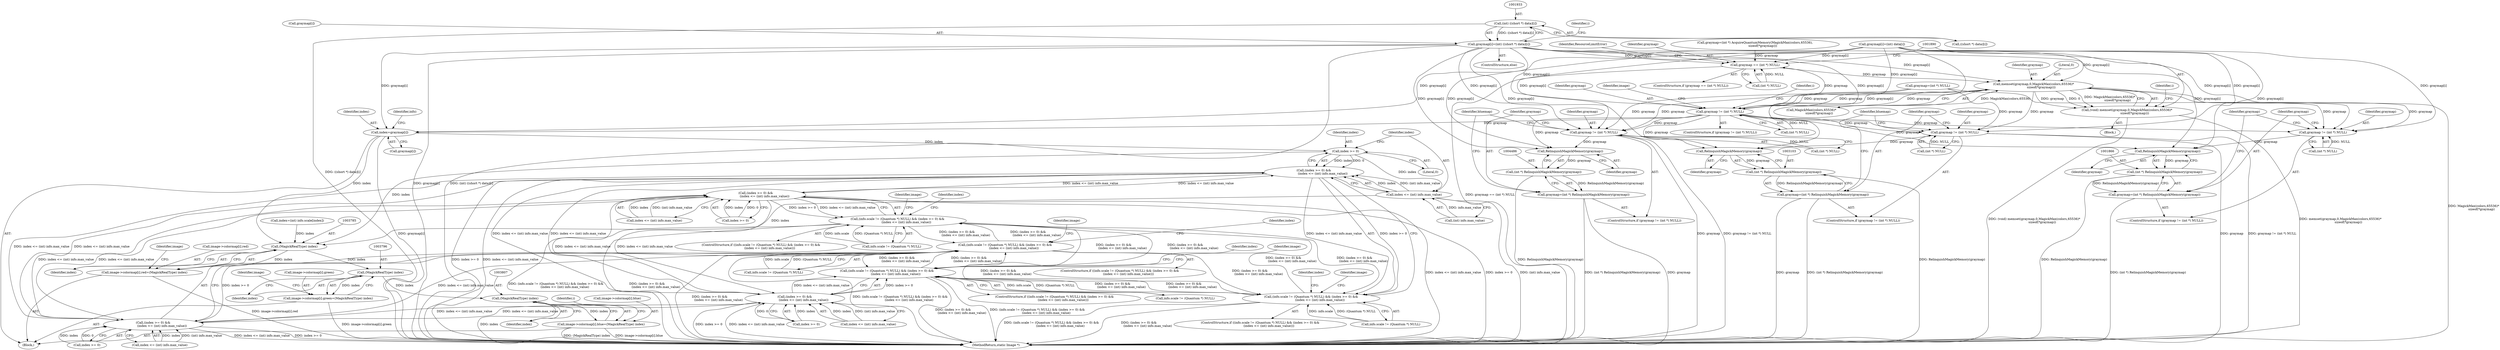 digraph "0_ImageMagick_6b6bff054d569a77973f2140c0e86366e6168a6c_0@array" {
"1001932" [label="(Call,(int) ((short *) data)[i])"];
"1001928" [label="(Call,graymap[i]=(int) ((short *) data)[i])"];
"1001858" [label="(Call,graymap != (int *) NULL)"];
"1001867" [label="(Call,RelinquishMagickMemory(graymap))"];
"1001865" [label="(Call,(int *) RelinquishMagickMemory(graymap))"];
"1001863" [label="(Call,graymap=(int *) RelinquishMagickMemory(graymap))"];
"1001881" [label="(Call,graymap == (int *) NULL)"];
"1001891" [label="(Call,memset(graymap,0,MagickMax(colors,65536)*\n                sizeof(*graymap)))"];
"1001889" [label="(Call,(void) memset(graymap,0,MagickMax(colors,65536)*\n                sizeof(*graymap)))"];
"1003095" [label="(Call,graymap != (int *) NULL)"];
"1003104" [label="(Call,RelinquishMagickMemory(graymap))"];
"1003102" [label="(Call,(int *) RelinquishMagickMemory(graymap))"];
"1003100" [label="(Call,graymap=(int *) RelinquishMagickMemory(graymap))"];
"1003725" [label="(Call,graymap != (int *) NULL)"];
"1003742" [label="(Call,index=graymap[i])"];
"1003757" [label="(Call,index >= 0)"];
"1003756" [label="(Call,(index >= 0) &&\n                  (index <= (int) info.max_value))"];
"1003567" [label="(Call,(index >= 0) &&\n                  (index <= (int) info.max_value))"];
"1003559" [label="(Call,(info.scale != (Quantum *) NULL) && (index >= 0) &&\n                  (index <= (int) info.max_value))"];
"1003622" [label="(Call,(info.scale != (Quantum *) NULL) && (index >= 0) &&\n                  (index <= (int) info.max_value))"];
"1003685" [label="(Call,(info.scale != (Quantum *) NULL) && (index >= 0) &&\n                  (index <= (int) info.max_value))"];
"1003748" [label="(Call,(info.scale != (Quantum *) NULL) && (index >= 0) &&\n                  (index <= (int) info.max_value))"];
"1003630" [label="(Call,(index >= 0) &&\n                  (index <= (int) info.max_value))"];
"1003693" [label="(Call,(index >= 0) &&\n                  (index <= (int) info.max_value))"];
"1003760" [label="(Call,index <= (int) info.max_value)"];
"1003784" [label="(Call,(MagickRealType) index)"];
"1003776" [label="(Call,image->colormap[i].red=(MagickRealType) index)"];
"1003795" [label="(Call,(MagickRealType) index)"];
"1003787" [label="(Call,image->colormap[i].green=(MagickRealType) index)"];
"1003806" [label="(Call,(MagickRealType) index)"];
"1003798" [label="(Call,image->colormap[i].blue=(MagickRealType) index)"];
"1004478" [label="(Call,graymap != (int *) NULL)"];
"1004487" [label="(Call,RelinquishMagickMemory(graymap))"];
"1004485" [label="(Call,(int *) RelinquishMagickMemory(graymap))"];
"1004483" [label="(Call,graymap=(int *) RelinquishMagickMemory(graymap))"];
"1003726" [label="(Identifier,graymap)"];
"1003631" [label="(Call,index >= 0)"];
"1003748" [label="(Call,(info.scale != (Quantum *) NULL) && (index >= 0) &&\n                  (index <= (int) info.max_value))"];
"1003791" [label="(Identifier,image)"];
"1003571" [label="(Call,index <= (int) info.max_value)"];
"1001891" [label="(Call,memset(graymap,0,MagickMax(colors,65536)*\n                sizeof(*graymap)))"];
"1003101" [label="(Identifier,graymap)"];
"1003096" [label="(Identifier,graymap)"];
"1003686" [label="(Call,info.scale != (Quantum *) NULL)"];
"1004483" [label="(Call,graymap=(int *) RelinquishMagickMemory(graymap))"];
"1003684" [label="(ControlStructure,if ((info.scale != (Quantum *) NULL) && (index >= 0) &&\n                  (index <= (int) info.max_value)))"];
"1001929" [label="(Call,graymap[i])"];
"1003751" [label="(Identifier,info)"];
"1004487" [label="(Call,RelinquishMagickMemory(graymap))"];
"1003747" [label="(ControlStructure,if ((info.scale != (Quantum *) NULL) && (index >= 0) &&\n                  (index <= (int) info.max_value)))"];
"1003802" [label="(Identifier,image)"];
"1003798" [label="(Call,image->colormap[i].blue=(MagickRealType) index)"];
"1001893" [label="(Literal,0)"];
"1003757" [label="(Call,index >= 0)"];
"1003102" [label="(Call,(int *) RelinquishMagickMemory(graymap))"];
"1001928" [label="(Call,graymap[i]=(int) ((short *) data)[i])"];
"1001865" [label="(Call,(int *) RelinquishMagickMemory(graymap))"];
"1003760" [label="(Call,index <= (int) info.max_value)"];
"1001932" [label="(Call,(int) ((short *) data)[i])"];
"1003685" [label="(Call,(info.scale != (Quantum *) NULL) && (index >= 0) &&\n                  (index <= (int) info.max_value))"];
"1003567" [label="(Call,(index >= 0) &&\n                  (index <= (int) info.max_value))"];
"1003797" [label="(Identifier,index)"];
"1003642" [label="(Identifier,index)"];
"1003568" [label="(Call,index >= 0)"];
"1003777" [label="(Call,image->colormap[i].red)"];
"1003591" [label="(Identifier,image)"];
"1003724" [label="(ControlStructure,if (graymap != (int *) NULL))"];
"1003097" [label="(Call,(int *) NULL)"];
"1001883" [label="(Call,(int *) NULL)"];
"1003558" [label="(ControlStructure,if ((info.scale != (Quantum *) NULL) && (index >= 0) &&\n                  (index <= (int) info.max_value)))"];
"1000548" [label="(Call,graymap=(int *) NULL)"];
"1003744" [label="(Call,graymap[i])"];
"1003812" [label="(Identifier,image)"];
"1001857" [label="(ControlStructure,if (graymap != (int *) NULL))"];
"1001881" [label="(Call,graymap == (int *) NULL)"];
"1003579" [label="(Identifier,index)"];
"1003784" [label="(Call,(MagickRealType) index)"];
"1001863" [label="(Call,graymap=(int *) RelinquishMagickMemory(graymap))"];
"1003654" [label="(Identifier,image)"];
"1001870" [label="(Identifier,graymap)"];
"1001918" [label="(Call,graymap[i]=(int) data[i])"];
"1001864" [label="(Identifier,graymap)"];
"1003768" [label="(Identifier,index)"];
"1003776" [label="(Call,image->colormap[i].red=(MagickRealType) index)"];
"1003761" [label="(Identifier,index)"];
"1003742" [label="(Call,index=graymap[i])"];
"1003795" [label="(Call,(MagickRealType) index)"];
"1003806" [label="(Call,(MagickRealType) index)"];
"1001887" [label="(Identifier,ResourceLimitError)"];
"1003727" [label="(Call,(int *) NULL)"];
"1003740" [label="(Identifier,i)"];
"1004479" [label="(Identifier,graymap)"];
"1001889" [label="(Call,(void) memset(graymap,0,MagickMax(colors,65536)*\n                sizeof(*graymap)))"];
"1001868" [label="(Identifier,graymap)"];
"1003104" [label="(Call,RelinquishMagickMemory(graymap))"];
"1001860" [label="(Call,(int *) NULL)"];
"1003630" [label="(Call,(index >= 0) &&\n                  (index <= (int) info.max_value))"];
"1003559" [label="(Call,(info.scale != (Quantum *) NULL) && (index >= 0) &&\n                  (index <= (int) info.max_value))"];
"1004484" [label="(Identifier,graymap)"];
"1003808" [label="(Identifier,index)"];
"1001858" [label="(Call,graymap != (int *) NULL)"];
"1003741" [label="(Block,)"];
"1003693" [label="(Call,(index >= 0) &&\n                  (index <= (int) info.max_value))"];
"1003732" [label="(Identifier,i)"];
"1003705" [label="(Identifier,index)"];
"1001859" [label="(Identifier,graymap)"];
"1003786" [label="(Identifier,index)"];
"1003100" [label="(Call,graymap=(int *) RelinquishMagickMemory(graymap))"];
"1003697" [label="(Call,index <= (int) info.max_value)"];
"1003105" [label="(Identifier,graymap)"];
"1003694" [label="(Call,index >= 0)"];
"1001892" [label="(Identifier,graymap)"];
"1001903" [label="(Identifier,i)"];
"1003634" [label="(Call,index <= (int) info.max_value)"];
"1004480" [label="(Call,(int *) NULL)"];
"1001882" [label="(Identifier,graymap)"];
"1004539" [label="(MethodReturn,static Image *)"];
"1001869" [label="(Call,graymap=(int *) AcquireQuantumMemory(MagickMax(colors,65536),\n                sizeof(*graymap)))"];
"1003788" [label="(Call,image->colormap[i].green)"];
"1001835" [label="(Block,)"];
"1003725" [label="(Call,graymap != (int *) NULL)"];
"1003621" [label="(ControlStructure,if ((info.scale != (Quantum *) NULL) && (index >= 0) &&\n                  (index <= (int) info.max_value)))"];
"1004488" [label="(Identifier,graymap)"];
"1003780" [label="(Identifier,image)"];
"1003756" [label="(Call,(index >= 0) &&\n                  (index <= (int) info.max_value))"];
"1001927" [label="(ControlStructure,else)"];
"1003622" [label="(Call,(info.scale != (Quantum *) NULL) && (index >= 0) &&\n                  (index <= (int) info.max_value))"];
"1004485" [label="(Call,(int *) RelinquishMagickMemory(graymap))"];
"1004478" [label="(Call,graymap != (int *) NULL)"];
"1003095" [label="(Call,graymap != (int *) NULL)"];
"1001894" [label="(Call,MagickMax(colors,65536)*\n                sizeof(*graymap))"];
"1003743" [label="(Identifier,index)"];
"1003094" [label="(ControlStructure,if (graymap != (int *) NULL))"];
"1001867" [label="(Call,RelinquishMagickMemory(graymap))"];
"1003717" [label="(Identifier,image)"];
"1003560" [label="(Call,info.scale != (Quantum *) NULL)"];
"1003799" [label="(Call,image->colormap[i].blue)"];
"1004477" [label="(ControlStructure,if (graymap != (int *) NULL))"];
"1003749" [label="(Call,info.scale != (Quantum *) NULL)"];
"1003787" [label="(Call,image->colormap[i].green=(MagickRealType) index)"];
"1001934" [label="(Call,((short *) data)[i])"];
"1003767" [label="(Call,index=(int) info.scale[index])"];
"1003762" [label="(Call,(int) info.max_value)"];
"1003759" [label="(Literal,0)"];
"1004491" [label="(Identifier,bluemap)"];
"1003758" [label="(Identifier,index)"];
"1003623" [label="(Call,info.scale != (Quantum *) NULL)"];
"1003108" [label="(Identifier,bluemap)"];
"1001911" [label="(Identifier,i)"];
"1001880" [label="(ControlStructure,if (graymap == (int *) NULL))"];
"1001932" -> "1001928"  [label="AST: "];
"1001932" -> "1001934"  [label="CFG: "];
"1001933" -> "1001932"  [label="AST: "];
"1001934" -> "1001932"  [label="AST: "];
"1001928" -> "1001932"  [label="CFG: "];
"1001932" -> "1004539"  [label="DDG: ((short *) data)[i]"];
"1001932" -> "1001928"  [label="DDG: ((short *) data)[i]"];
"1001928" -> "1001927"  [label="AST: "];
"1001929" -> "1001928"  [label="AST: "];
"1001911" -> "1001928"  [label="CFG: "];
"1001928" -> "1004539"  [label="DDG: graymap[i]"];
"1001928" -> "1004539"  [label="DDG: (int) ((short *) data)[i]"];
"1001928" -> "1001858"  [label="DDG: graymap[i]"];
"1001928" -> "1001867"  [label="DDG: graymap[i]"];
"1001928" -> "1001881"  [label="DDG: graymap[i]"];
"1001928" -> "1001891"  [label="DDG: graymap[i]"];
"1001928" -> "1003095"  [label="DDG: graymap[i]"];
"1001928" -> "1003104"  [label="DDG: graymap[i]"];
"1001928" -> "1003725"  [label="DDG: graymap[i]"];
"1001928" -> "1003742"  [label="DDG: graymap[i]"];
"1001928" -> "1004478"  [label="DDG: graymap[i]"];
"1001928" -> "1004487"  [label="DDG: graymap[i]"];
"1001858" -> "1001857"  [label="AST: "];
"1001858" -> "1001860"  [label="CFG: "];
"1001859" -> "1001858"  [label="AST: "];
"1001860" -> "1001858"  [label="AST: "];
"1001864" -> "1001858"  [label="CFG: "];
"1001870" -> "1001858"  [label="CFG: "];
"1003725" -> "1001858"  [label="DDG: graymap"];
"1001918" -> "1001858"  [label="DDG: graymap[i]"];
"1001891" -> "1001858"  [label="DDG: graymap"];
"1000548" -> "1001858"  [label="DDG: graymap"];
"1001860" -> "1001858"  [label="DDG: NULL"];
"1001858" -> "1001867"  [label="DDG: graymap"];
"1001867" -> "1001865"  [label="AST: "];
"1001867" -> "1001868"  [label="CFG: "];
"1001868" -> "1001867"  [label="AST: "];
"1001865" -> "1001867"  [label="CFG: "];
"1001867" -> "1001865"  [label="DDG: graymap"];
"1001918" -> "1001867"  [label="DDG: graymap[i]"];
"1003725" -> "1001867"  [label="DDG: graymap"];
"1001865" -> "1001863"  [label="AST: "];
"1001866" -> "1001865"  [label="AST: "];
"1001863" -> "1001865"  [label="CFG: "];
"1001865" -> "1004539"  [label="DDG: RelinquishMagickMemory(graymap)"];
"1001865" -> "1001863"  [label="DDG: RelinquishMagickMemory(graymap)"];
"1001863" -> "1001857"  [label="AST: "];
"1001864" -> "1001863"  [label="AST: "];
"1001870" -> "1001863"  [label="CFG: "];
"1001863" -> "1004539"  [label="DDG: (int *) RelinquishMagickMemory(graymap)"];
"1001881" -> "1001880"  [label="AST: "];
"1001881" -> "1001883"  [label="CFG: "];
"1001882" -> "1001881"  [label="AST: "];
"1001883" -> "1001881"  [label="AST: "];
"1001887" -> "1001881"  [label="CFG: "];
"1001890" -> "1001881"  [label="CFG: "];
"1001881" -> "1004539"  [label="DDG: graymap == (int *) NULL"];
"1001918" -> "1001881"  [label="DDG: graymap[i]"];
"1001869" -> "1001881"  [label="DDG: graymap"];
"1003725" -> "1001881"  [label="DDG: graymap"];
"1001883" -> "1001881"  [label="DDG: NULL"];
"1001881" -> "1001891"  [label="DDG: graymap"];
"1001891" -> "1001889"  [label="AST: "];
"1001891" -> "1001894"  [label="CFG: "];
"1001892" -> "1001891"  [label="AST: "];
"1001893" -> "1001891"  [label="AST: "];
"1001894" -> "1001891"  [label="AST: "];
"1001889" -> "1001891"  [label="CFG: "];
"1001891" -> "1004539"  [label="DDG: MagickMax(colors,65536)*\n                sizeof(*graymap)"];
"1001891" -> "1001889"  [label="DDG: graymap"];
"1001891" -> "1001889"  [label="DDG: 0"];
"1001891" -> "1001889"  [label="DDG: MagickMax(colors,65536)*\n                sizeof(*graymap)"];
"1001918" -> "1001891"  [label="DDG: graymap[i]"];
"1003725" -> "1001891"  [label="DDG: graymap"];
"1001894" -> "1001891"  [label="DDG: MagickMax(colors,65536)"];
"1001891" -> "1003095"  [label="DDG: graymap"];
"1001891" -> "1003725"  [label="DDG: graymap"];
"1001891" -> "1004478"  [label="DDG: graymap"];
"1001889" -> "1001835"  [label="AST: "];
"1001890" -> "1001889"  [label="AST: "];
"1001903" -> "1001889"  [label="CFG: "];
"1001889" -> "1004539"  [label="DDG: (void) memset(graymap,0,MagickMax(colors,65536)*\n                sizeof(*graymap))"];
"1001889" -> "1004539"  [label="DDG: memset(graymap,0,MagickMax(colors,65536)*\n                sizeof(*graymap))"];
"1003095" -> "1003094"  [label="AST: "];
"1003095" -> "1003097"  [label="CFG: "];
"1003096" -> "1003095"  [label="AST: "];
"1003097" -> "1003095"  [label="AST: "];
"1003101" -> "1003095"  [label="CFG: "];
"1003108" -> "1003095"  [label="CFG: "];
"1003095" -> "1004539"  [label="DDG: graymap"];
"1003095" -> "1004539"  [label="DDG: graymap != (int *) NULL"];
"1003725" -> "1003095"  [label="DDG: graymap"];
"1001918" -> "1003095"  [label="DDG: graymap[i]"];
"1000548" -> "1003095"  [label="DDG: graymap"];
"1003097" -> "1003095"  [label="DDG: NULL"];
"1003095" -> "1003104"  [label="DDG: graymap"];
"1003104" -> "1003102"  [label="AST: "];
"1003104" -> "1003105"  [label="CFG: "];
"1003105" -> "1003104"  [label="AST: "];
"1003102" -> "1003104"  [label="CFG: "];
"1003104" -> "1003102"  [label="DDG: graymap"];
"1001918" -> "1003104"  [label="DDG: graymap[i]"];
"1003725" -> "1003104"  [label="DDG: graymap"];
"1003102" -> "1003100"  [label="AST: "];
"1003103" -> "1003102"  [label="AST: "];
"1003100" -> "1003102"  [label="CFG: "];
"1003102" -> "1004539"  [label="DDG: RelinquishMagickMemory(graymap)"];
"1003102" -> "1003100"  [label="DDG: RelinquishMagickMemory(graymap)"];
"1003100" -> "1003094"  [label="AST: "];
"1003101" -> "1003100"  [label="AST: "];
"1003108" -> "1003100"  [label="CFG: "];
"1003100" -> "1004539"  [label="DDG: graymap"];
"1003100" -> "1004539"  [label="DDG: (int *) RelinquishMagickMemory(graymap)"];
"1003725" -> "1003724"  [label="AST: "];
"1003725" -> "1003727"  [label="CFG: "];
"1003726" -> "1003725"  [label="AST: "];
"1003727" -> "1003725"  [label="AST: "];
"1003732" -> "1003725"  [label="CFG: "];
"1003812" -> "1003725"  [label="CFG: "];
"1001918" -> "1003725"  [label="DDG: graymap[i]"];
"1000548" -> "1003725"  [label="DDG: graymap"];
"1003727" -> "1003725"  [label="DDG: NULL"];
"1003725" -> "1003742"  [label="DDG: graymap"];
"1003725" -> "1004478"  [label="DDG: graymap"];
"1003725" -> "1004487"  [label="DDG: graymap"];
"1003742" -> "1003741"  [label="AST: "];
"1003742" -> "1003744"  [label="CFG: "];
"1003743" -> "1003742"  [label="AST: "];
"1003744" -> "1003742"  [label="AST: "];
"1003751" -> "1003742"  [label="CFG: "];
"1003742" -> "1004539"  [label="DDG: graymap[i]"];
"1001918" -> "1003742"  [label="DDG: graymap[i]"];
"1003742" -> "1003757"  [label="DDG: index"];
"1003742" -> "1003784"  [label="DDG: index"];
"1003757" -> "1003756"  [label="AST: "];
"1003757" -> "1003759"  [label="CFG: "];
"1003758" -> "1003757"  [label="AST: "];
"1003759" -> "1003757"  [label="AST: "];
"1003761" -> "1003757"  [label="CFG: "];
"1003756" -> "1003757"  [label="CFG: "];
"1003757" -> "1003756"  [label="DDG: index"];
"1003757" -> "1003756"  [label="DDG: 0"];
"1003757" -> "1003760"  [label="DDG: index"];
"1003757" -> "1003784"  [label="DDG: index"];
"1003756" -> "1003748"  [label="AST: "];
"1003756" -> "1003760"  [label="CFG: "];
"1003760" -> "1003756"  [label="AST: "];
"1003748" -> "1003756"  [label="CFG: "];
"1003756" -> "1004539"  [label="DDG: index >= 0"];
"1003756" -> "1004539"  [label="DDG: index <= (int) info.max_value"];
"1003756" -> "1003567"  [label="DDG: index <= (int) info.max_value"];
"1003756" -> "1003630"  [label="DDG: index <= (int) info.max_value"];
"1003756" -> "1003693"  [label="DDG: index <= (int) info.max_value"];
"1003756" -> "1003748"  [label="DDG: index >= 0"];
"1003756" -> "1003748"  [label="DDG: index <= (int) info.max_value"];
"1003760" -> "1003756"  [label="DDG: index"];
"1003760" -> "1003756"  [label="DDG: (int) info.max_value"];
"1003630" -> "1003756"  [label="DDG: index <= (int) info.max_value"];
"1003567" -> "1003756"  [label="DDG: index <= (int) info.max_value"];
"1003693" -> "1003756"  [label="DDG: index <= (int) info.max_value"];
"1003567" -> "1003559"  [label="AST: "];
"1003567" -> "1003568"  [label="CFG: "];
"1003567" -> "1003571"  [label="CFG: "];
"1003568" -> "1003567"  [label="AST: "];
"1003571" -> "1003567"  [label="AST: "];
"1003559" -> "1003567"  [label="CFG: "];
"1003567" -> "1004539"  [label="DDG: index <= (int) info.max_value"];
"1003567" -> "1004539"  [label="DDG: index >= 0"];
"1003567" -> "1003559"  [label="DDG: index >= 0"];
"1003567" -> "1003559"  [label="DDG: index <= (int) info.max_value"];
"1003568" -> "1003567"  [label="DDG: index"];
"1003568" -> "1003567"  [label="DDG: 0"];
"1003630" -> "1003567"  [label="DDG: index <= (int) info.max_value"];
"1003693" -> "1003567"  [label="DDG: index <= (int) info.max_value"];
"1003571" -> "1003567"  [label="DDG: index"];
"1003571" -> "1003567"  [label="DDG: (int) info.max_value"];
"1003567" -> "1003630"  [label="DDG: index <= (int) info.max_value"];
"1003567" -> "1003693"  [label="DDG: index <= (int) info.max_value"];
"1003559" -> "1003558"  [label="AST: "];
"1003559" -> "1003560"  [label="CFG: "];
"1003560" -> "1003559"  [label="AST: "];
"1003579" -> "1003559"  [label="CFG: "];
"1003591" -> "1003559"  [label="CFG: "];
"1003559" -> "1004539"  [label="DDG: (info.scale != (Quantum *) NULL) && (index >= 0) &&\n                  (index <= (int) info.max_value)"];
"1003559" -> "1004539"  [label="DDG: (index >= 0) &&\n                  (index <= (int) info.max_value)"];
"1003560" -> "1003559"  [label="DDG: info.scale"];
"1003560" -> "1003559"  [label="DDG: (Quantum *) NULL"];
"1003685" -> "1003559"  [label="DDG: (index >= 0) &&\n                  (index <= (int) info.max_value)"];
"1003748" -> "1003559"  [label="DDG: (index >= 0) &&\n                  (index <= (int) info.max_value)"];
"1003622" -> "1003559"  [label="DDG: (index >= 0) &&\n                  (index <= (int) info.max_value)"];
"1003559" -> "1003622"  [label="DDG: (index >= 0) &&\n                  (index <= (int) info.max_value)"];
"1003559" -> "1003685"  [label="DDG: (index >= 0) &&\n                  (index <= (int) info.max_value)"];
"1003559" -> "1003748"  [label="DDG: (index >= 0) &&\n                  (index <= (int) info.max_value)"];
"1003622" -> "1003621"  [label="AST: "];
"1003622" -> "1003623"  [label="CFG: "];
"1003622" -> "1003630"  [label="CFG: "];
"1003623" -> "1003622"  [label="AST: "];
"1003630" -> "1003622"  [label="AST: "];
"1003642" -> "1003622"  [label="CFG: "];
"1003654" -> "1003622"  [label="CFG: "];
"1003622" -> "1004539"  [label="DDG: (index >= 0) &&\n                  (index <= (int) info.max_value)"];
"1003622" -> "1004539"  [label="DDG: (info.scale != (Quantum *) NULL) && (index >= 0) &&\n                  (index <= (int) info.max_value)"];
"1003623" -> "1003622"  [label="DDG: info.scale"];
"1003623" -> "1003622"  [label="DDG: (Quantum *) NULL"];
"1003685" -> "1003622"  [label="DDG: (index >= 0) &&\n                  (index <= (int) info.max_value)"];
"1003748" -> "1003622"  [label="DDG: (index >= 0) &&\n                  (index <= (int) info.max_value)"];
"1003630" -> "1003622"  [label="DDG: index >= 0"];
"1003630" -> "1003622"  [label="DDG: index <= (int) info.max_value"];
"1003622" -> "1003685"  [label="DDG: (index >= 0) &&\n                  (index <= (int) info.max_value)"];
"1003622" -> "1003748"  [label="DDG: (index >= 0) &&\n                  (index <= (int) info.max_value)"];
"1003685" -> "1003684"  [label="AST: "];
"1003685" -> "1003686"  [label="CFG: "];
"1003685" -> "1003693"  [label="CFG: "];
"1003686" -> "1003685"  [label="AST: "];
"1003693" -> "1003685"  [label="AST: "];
"1003705" -> "1003685"  [label="CFG: "];
"1003717" -> "1003685"  [label="CFG: "];
"1003685" -> "1004539"  [label="DDG: (index >= 0) &&\n                  (index <= (int) info.max_value)"];
"1003685" -> "1004539"  [label="DDG: (info.scale != (Quantum *) NULL) && (index >= 0) &&\n                  (index <= (int) info.max_value)"];
"1003686" -> "1003685"  [label="DDG: info.scale"];
"1003686" -> "1003685"  [label="DDG: (Quantum *) NULL"];
"1003693" -> "1003685"  [label="DDG: index >= 0"];
"1003693" -> "1003685"  [label="DDG: index <= (int) info.max_value"];
"1003748" -> "1003685"  [label="DDG: (index >= 0) &&\n                  (index <= (int) info.max_value)"];
"1003685" -> "1003748"  [label="DDG: (index >= 0) &&\n                  (index <= (int) info.max_value)"];
"1003748" -> "1003747"  [label="AST: "];
"1003748" -> "1003749"  [label="CFG: "];
"1003749" -> "1003748"  [label="AST: "];
"1003768" -> "1003748"  [label="CFG: "];
"1003780" -> "1003748"  [label="CFG: "];
"1003748" -> "1004539"  [label="DDG: (info.scale != (Quantum *) NULL) && (index >= 0) &&\n                  (index <= (int) info.max_value)"];
"1003748" -> "1004539"  [label="DDG: (index >= 0) &&\n                  (index <= (int) info.max_value)"];
"1003749" -> "1003748"  [label="DDG: info.scale"];
"1003749" -> "1003748"  [label="DDG: (Quantum *) NULL"];
"1003630" -> "1003631"  [label="CFG: "];
"1003630" -> "1003634"  [label="CFG: "];
"1003631" -> "1003630"  [label="AST: "];
"1003634" -> "1003630"  [label="AST: "];
"1003630" -> "1004539"  [label="DDG: index <= (int) info.max_value"];
"1003630" -> "1004539"  [label="DDG: index >= 0"];
"1003631" -> "1003630"  [label="DDG: index"];
"1003631" -> "1003630"  [label="DDG: 0"];
"1003693" -> "1003630"  [label="DDG: index <= (int) info.max_value"];
"1003634" -> "1003630"  [label="DDG: index"];
"1003634" -> "1003630"  [label="DDG: (int) info.max_value"];
"1003630" -> "1003693"  [label="DDG: index <= (int) info.max_value"];
"1003693" -> "1003694"  [label="CFG: "];
"1003693" -> "1003697"  [label="CFG: "];
"1003694" -> "1003693"  [label="AST: "];
"1003697" -> "1003693"  [label="AST: "];
"1003693" -> "1004539"  [label="DDG: index >= 0"];
"1003693" -> "1004539"  [label="DDG: index <= (int) info.max_value"];
"1003694" -> "1003693"  [label="DDG: index"];
"1003694" -> "1003693"  [label="DDG: 0"];
"1003697" -> "1003693"  [label="DDG: index"];
"1003697" -> "1003693"  [label="DDG: (int) info.max_value"];
"1003760" -> "1003762"  [label="CFG: "];
"1003761" -> "1003760"  [label="AST: "];
"1003762" -> "1003760"  [label="AST: "];
"1003760" -> "1004539"  [label="DDG: (int) info.max_value"];
"1003762" -> "1003760"  [label="DDG: info.max_value"];
"1003760" -> "1003784"  [label="DDG: index"];
"1003784" -> "1003776"  [label="AST: "];
"1003784" -> "1003786"  [label="CFG: "];
"1003785" -> "1003784"  [label="AST: "];
"1003786" -> "1003784"  [label="AST: "];
"1003776" -> "1003784"  [label="CFG: "];
"1003784" -> "1003776"  [label="DDG: index"];
"1003767" -> "1003784"  [label="DDG: index"];
"1003784" -> "1003795"  [label="DDG: index"];
"1003776" -> "1003741"  [label="AST: "];
"1003777" -> "1003776"  [label="AST: "];
"1003791" -> "1003776"  [label="CFG: "];
"1003776" -> "1004539"  [label="DDG: image->colormap[i].red"];
"1003795" -> "1003787"  [label="AST: "];
"1003795" -> "1003797"  [label="CFG: "];
"1003796" -> "1003795"  [label="AST: "];
"1003797" -> "1003795"  [label="AST: "];
"1003787" -> "1003795"  [label="CFG: "];
"1003795" -> "1003787"  [label="DDG: index"];
"1003795" -> "1003806"  [label="DDG: index"];
"1003787" -> "1003741"  [label="AST: "];
"1003788" -> "1003787"  [label="AST: "];
"1003802" -> "1003787"  [label="CFG: "];
"1003787" -> "1004539"  [label="DDG: image->colormap[i].green"];
"1003806" -> "1003798"  [label="AST: "];
"1003806" -> "1003808"  [label="CFG: "];
"1003807" -> "1003806"  [label="AST: "];
"1003808" -> "1003806"  [label="AST: "];
"1003798" -> "1003806"  [label="CFG: "];
"1003806" -> "1004539"  [label="DDG: index"];
"1003806" -> "1003798"  [label="DDG: index"];
"1003798" -> "1003741"  [label="AST: "];
"1003799" -> "1003798"  [label="AST: "];
"1003740" -> "1003798"  [label="CFG: "];
"1003798" -> "1004539"  [label="DDG: image->colormap[i].blue"];
"1003798" -> "1004539"  [label="DDG: (MagickRealType) index"];
"1004478" -> "1004477"  [label="AST: "];
"1004478" -> "1004480"  [label="CFG: "];
"1004479" -> "1004478"  [label="AST: "];
"1004480" -> "1004478"  [label="AST: "];
"1004484" -> "1004478"  [label="CFG: "];
"1004491" -> "1004478"  [label="CFG: "];
"1004478" -> "1004539"  [label="DDG: graymap"];
"1004478" -> "1004539"  [label="DDG: graymap != (int *) NULL"];
"1001918" -> "1004478"  [label="DDG: graymap[i]"];
"1000548" -> "1004478"  [label="DDG: graymap"];
"1004480" -> "1004478"  [label="DDG: NULL"];
"1004478" -> "1004487"  [label="DDG: graymap"];
"1004487" -> "1004485"  [label="AST: "];
"1004487" -> "1004488"  [label="CFG: "];
"1004488" -> "1004487"  [label="AST: "];
"1004485" -> "1004487"  [label="CFG: "];
"1004487" -> "1004485"  [label="DDG: graymap"];
"1001918" -> "1004487"  [label="DDG: graymap[i]"];
"1004485" -> "1004483"  [label="AST: "];
"1004486" -> "1004485"  [label="AST: "];
"1004483" -> "1004485"  [label="CFG: "];
"1004485" -> "1004539"  [label="DDG: RelinquishMagickMemory(graymap)"];
"1004485" -> "1004483"  [label="DDG: RelinquishMagickMemory(graymap)"];
"1004483" -> "1004477"  [label="AST: "];
"1004484" -> "1004483"  [label="AST: "];
"1004491" -> "1004483"  [label="CFG: "];
"1004483" -> "1004539"  [label="DDG: (int *) RelinquishMagickMemory(graymap)"];
"1004483" -> "1004539"  [label="DDG: graymap"];
}
